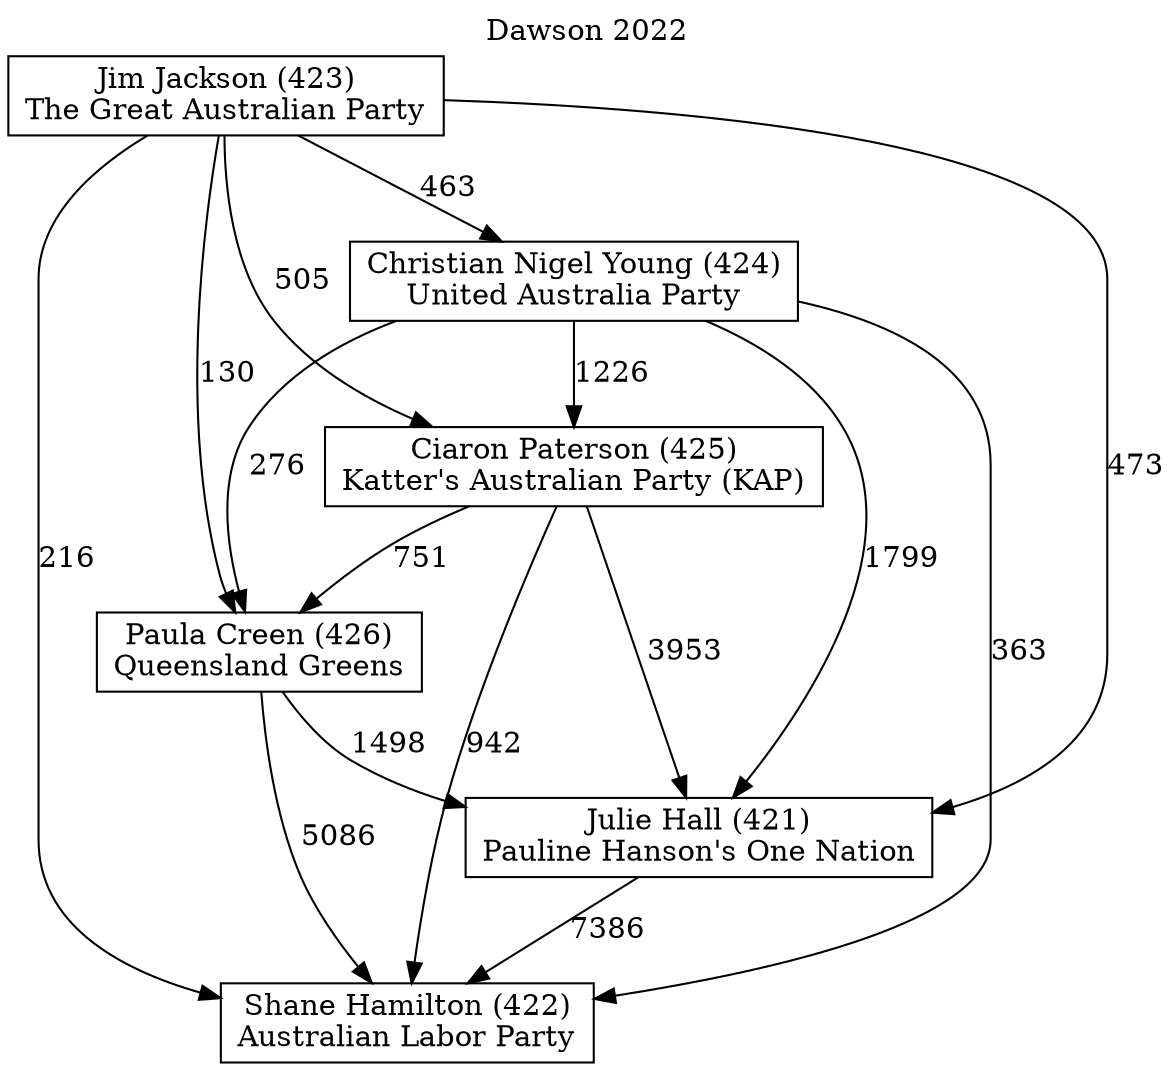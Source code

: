 // House preference flow
digraph "Shane Hamilton (422)_Dawson_2022" {
	graph [label="Dawson 2022" labelloc=t mclimit=10]
	node [shape=box]
	"Shane Hamilton (422)" [label="Shane Hamilton (422)
Australian Labor Party"]
	"Julie Hall (421)" [label="Julie Hall (421)
Pauline Hanson's One Nation"]
	"Paula Creen (426)" [label="Paula Creen (426)
Queensland Greens"]
	"Ciaron Paterson (425)" [label="Ciaron Paterson (425)
Katter's Australian Party (KAP)"]
	"Christian Nigel Young (424)" [label="Christian Nigel Young (424)
United Australia Party"]
	"Jim Jackson (423)" [label="Jim Jackson (423)
The Great Australian Party"]
	"Julie Hall (421)" -> "Shane Hamilton (422)" [label=7386]
	"Paula Creen (426)" -> "Julie Hall (421)" [label=1498]
	"Ciaron Paterson (425)" -> "Paula Creen (426)" [label=751]
	"Christian Nigel Young (424)" -> "Ciaron Paterson (425)" [label=1226]
	"Jim Jackson (423)" -> "Christian Nigel Young (424)" [label=463]
	"Paula Creen (426)" -> "Shane Hamilton (422)" [label=5086]
	"Ciaron Paterson (425)" -> "Shane Hamilton (422)" [label=942]
	"Christian Nigel Young (424)" -> "Shane Hamilton (422)" [label=363]
	"Jim Jackson (423)" -> "Shane Hamilton (422)" [label=216]
	"Jim Jackson (423)" -> "Ciaron Paterson (425)" [label=505]
	"Christian Nigel Young (424)" -> "Paula Creen (426)" [label=276]
	"Jim Jackson (423)" -> "Paula Creen (426)" [label=130]
	"Ciaron Paterson (425)" -> "Julie Hall (421)" [label=3953]
	"Christian Nigel Young (424)" -> "Julie Hall (421)" [label=1799]
	"Jim Jackson (423)" -> "Julie Hall (421)" [label=473]
}

